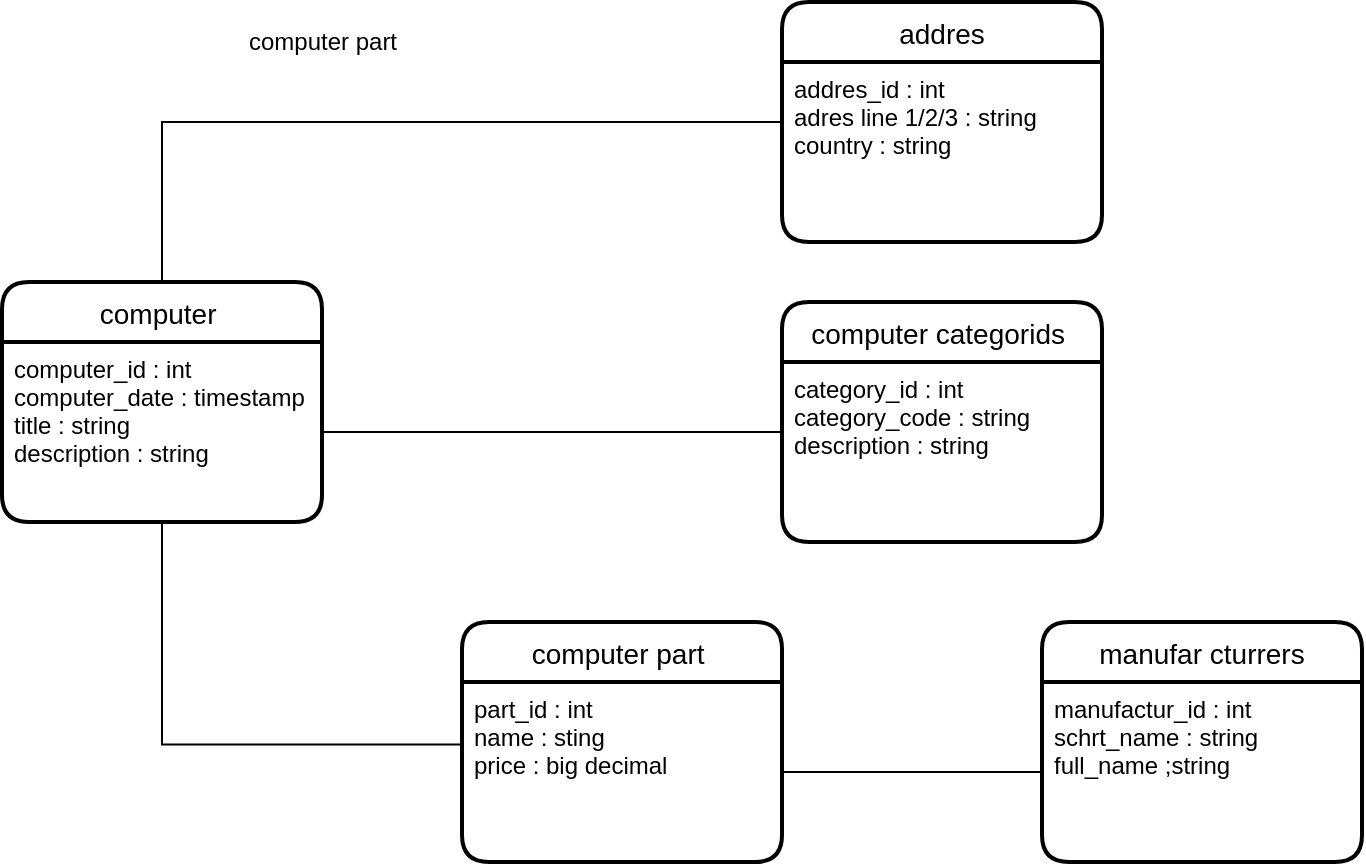 <mxfile version="16.5.1" type="device"><diagram id="uecjBOBTyjjAlO1kBXCK" name="Page-1"><mxGraphModel dx="1038" dy="1741" grid="1" gridSize="10" guides="1" tooltips="1" connect="1" arrows="1" fold="1" page="1" pageScale="1" pageWidth="850" pageHeight="1100" math="0" shadow="0"><root><mxCell id="0"/><mxCell id="1" parent="0"/><mxCell id="aha99HVwUUVOUrcO_fTa-35" style="edgeStyle=orthogonalEdgeStyle;rounded=0;orthogonalLoop=1;jettySize=auto;html=1;exitX=0.5;exitY=0;exitDx=0;exitDy=0;entryX=0;entryY=0.5;entryDx=0;entryDy=0;endArrow=baseDash;endFill=0;" edge="1" parent="1" source="aha99HVwUUVOUrcO_fTa-22" target="aha99HVwUUVOUrcO_fTa-26"><mxGeometry relative="1" as="geometry"/></mxCell><mxCell id="aha99HVwUUVOUrcO_fTa-22" value="computer " style="swimlane;childLayout=stackLayout;horizontal=1;startSize=30;horizontalStack=0;rounded=1;fontSize=14;fontStyle=0;strokeWidth=2;resizeParent=0;resizeLast=1;shadow=0;dashed=0;align=center;" vertex="1" parent="1"><mxGeometry x="240" y="80" width="160" height="120" as="geometry"/></mxCell><mxCell id="aha99HVwUUVOUrcO_fTa-23" value="computer_id : int&#10;computer_date : timestamp&#10;title : string&#10;description : string " style="align=left;strokeColor=none;fillColor=none;spacingLeft=4;fontSize=12;verticalAlign=top;resizable=0;rotatable=0;part=1;" vertex="1" parent="aha99HVwUUVOUrcO_fTa-22"><mxGeometry y="30" width="160" height="90" as="geometry"/></mxCell><mxCell id="aha99HVwUUVOUrcO_fTa-24" value="computer categorids " style="swimlane;childLayout=stackLayout;horizontal=1;startSize=30;horizontalStack=0;rounded=1;fontSize=14;fontStyle=0;strokeWidth=2;resizeParent=0;resizeLast=1;shadow=0;dashed=0;align=center;" vertex="1" parent="1"><mxGeometry x="630" y="90" width="160" height="120" as="geometry"/></mxCell><mxCell id="aha99HVwUUVOUrcO_fTa-25" value="category_id : int&#10;category_code : string&#10;description : string " style="align=left;strokeColor=none;fillColor=none;spacingLeft=4;fontSize=12;verticalAlign=top;resizable=0;rotatable=0;part=1;" vertex="1" parent="aha99HVwUUVOUrcO_fTa-24"><mxGeometry y="30" width="160" height="90" as="geometry"/></mxCell><mxCell id="aha99HVwUUVOUrcO_fTa-26" value="addres" style="swimlane;childLayout=stackLayout;horizontal=1;startSize=30;horizontalStack=0;rounded=1;fontSize=14;fontStyle=0;strokeWidth=2;resizeParent=0;resizeLast=1;shadow=0;dashed=0;align=center;" vertex="1" parent="1"><mxGeometry x="630" y="-60" width="160" height="120" as="geometry"/></mxCell><mxCell id="aha99HVwUUVOUrcO_fTa-27" value="addres_id : int&#10;adres line 1/2/3 : string&#10;country : string" style="align=left;strokeColor=none;fillColor=none;spacingLeft=4;fontSize=12;verticalAlign=top;resizable=0;rotatable=0;part=1;" vertex="1" parent="aha99HVwUUVOUrcO_fTa-26"><mxGeometry y="30" width="160" height="90" as="geometry"/></mxCell><mxCell id="aha99HVwUUVOUrcO_fTa-28" value="computer part " style="swimlane;childLayout=stackLayout;horizontal=1;startSize=30;horizontalStack=0;rounded=1;fontSize=14;fontStyle=0;strokeWidth=2;resizeParent=0;resizeLast=1;shadow=0;dashed=0;align=center;" vertex="1" parent="1"><mxGeometry x="470" y="250" width="160" height="120" as="geometry"/></mxCell><mxCell id="aha99HVwUUVOUrcO_fTa-29" value="part_id : int&#10;name : sting&#10;price : big decimal" style="align=left;strokeColor=none;fillColor=none;spacingLeft=4;fontSize=12;verticalAlign=top;resizable=0;rotatable=0;part=1;" vertex="1" parent="aha99HVwUUVOUrcO_fTa-28"><mxGeometry y="30" width="160" height="90" as="geometry"/></mxCell><mxCell id="aha99HVwUUVOUrcO_fTa-30" value="manufar cturrers" style="swimlane;childLayout=stackLayout;horizontal=1;startSize=30;horizontalStack=0;rounded=1;fontSize=14;fontStyle=0;strokeWidth=2;resizeParent=0;resizeLast=1;shadow=0;dashed=0;align=center;" vertex="1" parent="1"><mxGeometry x="760" y="250" width="160" height="120" as="geometry"/></mxCell><mxCell id="aha99HVwUUVOUrcO_fTa-31" value="manufactur_id : int&#10;schrt_name : string&#10;full_name ;string" style="align=left;strokeColor=none;fillColor=none;spacingLeft=4;fontSize=12;verticalAlign=top;resizable=0;rotatable=0;part=1;" vertex="1" parent="aha99HVwUUVOUrcO_fTa-30"><mxGeometry y="30" width="160" height="90" as="geometry"/></mxCell><mxCell id="aha99HVwUUVOUrcO_fTa-32" style="edgeStyle=orthogonalEdgeStyle;rounded=0;orthogonalLoop=1;jettySize=auto;html=1;exitX=0.005;exitY=0.347;exitDx=0;exitDy=0;entryX=0.5;entryY=1;entryDx=0;entryDy=0;endArrow=baseDash;endFill=0;exitPerimeter=0;" edge="1" parent="1" source="aha99HVwUUVOUrcO_fTa-29" target="aha99HVwUUVOUrcO_fTa-22"><mxGeometry relative="1" as="geometry"/></mxCell><mxCell id="aha99HVwUUVOUrcO_fTa-33" style="edgeStyle=orthogonalEdgeStyle;rounded=0;orthogonalLoop=1;jettySize=auto;html=1;exitX=1;exitY=0.5;exitDx=0;exitDy=0;endArrow=baseDash;endFill=0;" edge="1" parent="1" source="aha99HVwUUVOUrcO_fTa-29" target="aha99HVwUUVOUrcO_fTa-31"><mxGeometry relative="1" as="geometry"/></mxCell><mxCell id="aha99HVwUUVOUrcO_fTa-36" style="edgeStyle=orthogonalEdgeStyle;rounded=0;orthogonalLoop=1;jettySize=auto;html=1;exitX=1;exitY=0.5;exitDx=0;exitDy=0;endArrow=baseDash;endFill=0;" edge="1" parent="1" source="aha99HVwUUVOUrcO_fTa-23"><mxGeometry relative="1" as="geometry"><mxPoint x="630" y="155" as="targetPoint"/></mxGeometry></mxCell><mxCell id="aha99HVwUUVOUrcO_fTa-37" value="computer part&lt;br&gt;" style="text;html=1;align=center;verticalAlign=middle;resizable=0;points=[];autosize=1;strokeColor=none;fillColor=none;" vertex="1" parent="1"><mxGeometry x="355" y="-50" width="90" height="20" as="geometry"/></mxCell></root></mxGraphModel></diagram></mxfile>